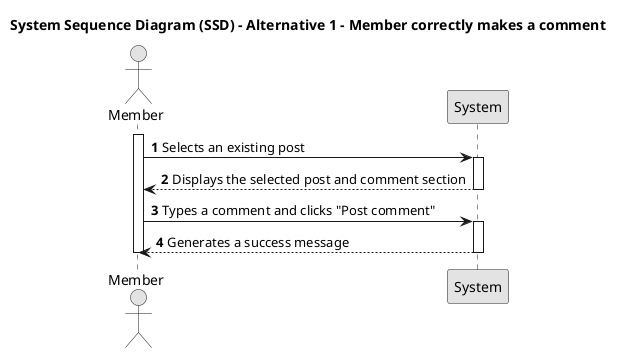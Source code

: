 @startuml SSD1

skinparam monochrome true
skinparam packageStyle rectangle
skinparam shadowing false

title System Sequence Diagram (SSD) - Alternative 1 - Member correctly makes a comment

autonumber 

actor "Member" as Member
participant "System" as System

activate Member

    Member -> System: Selects an existing post
    activate System

        System --> Member: Displays the selected post and comment section
        deactivate System

    Member -> System: Types a comment and clicks "Post comment"
    activate System

        System --> Member: Generates a success message
        deactivate System

deactivate Member

@enduml

